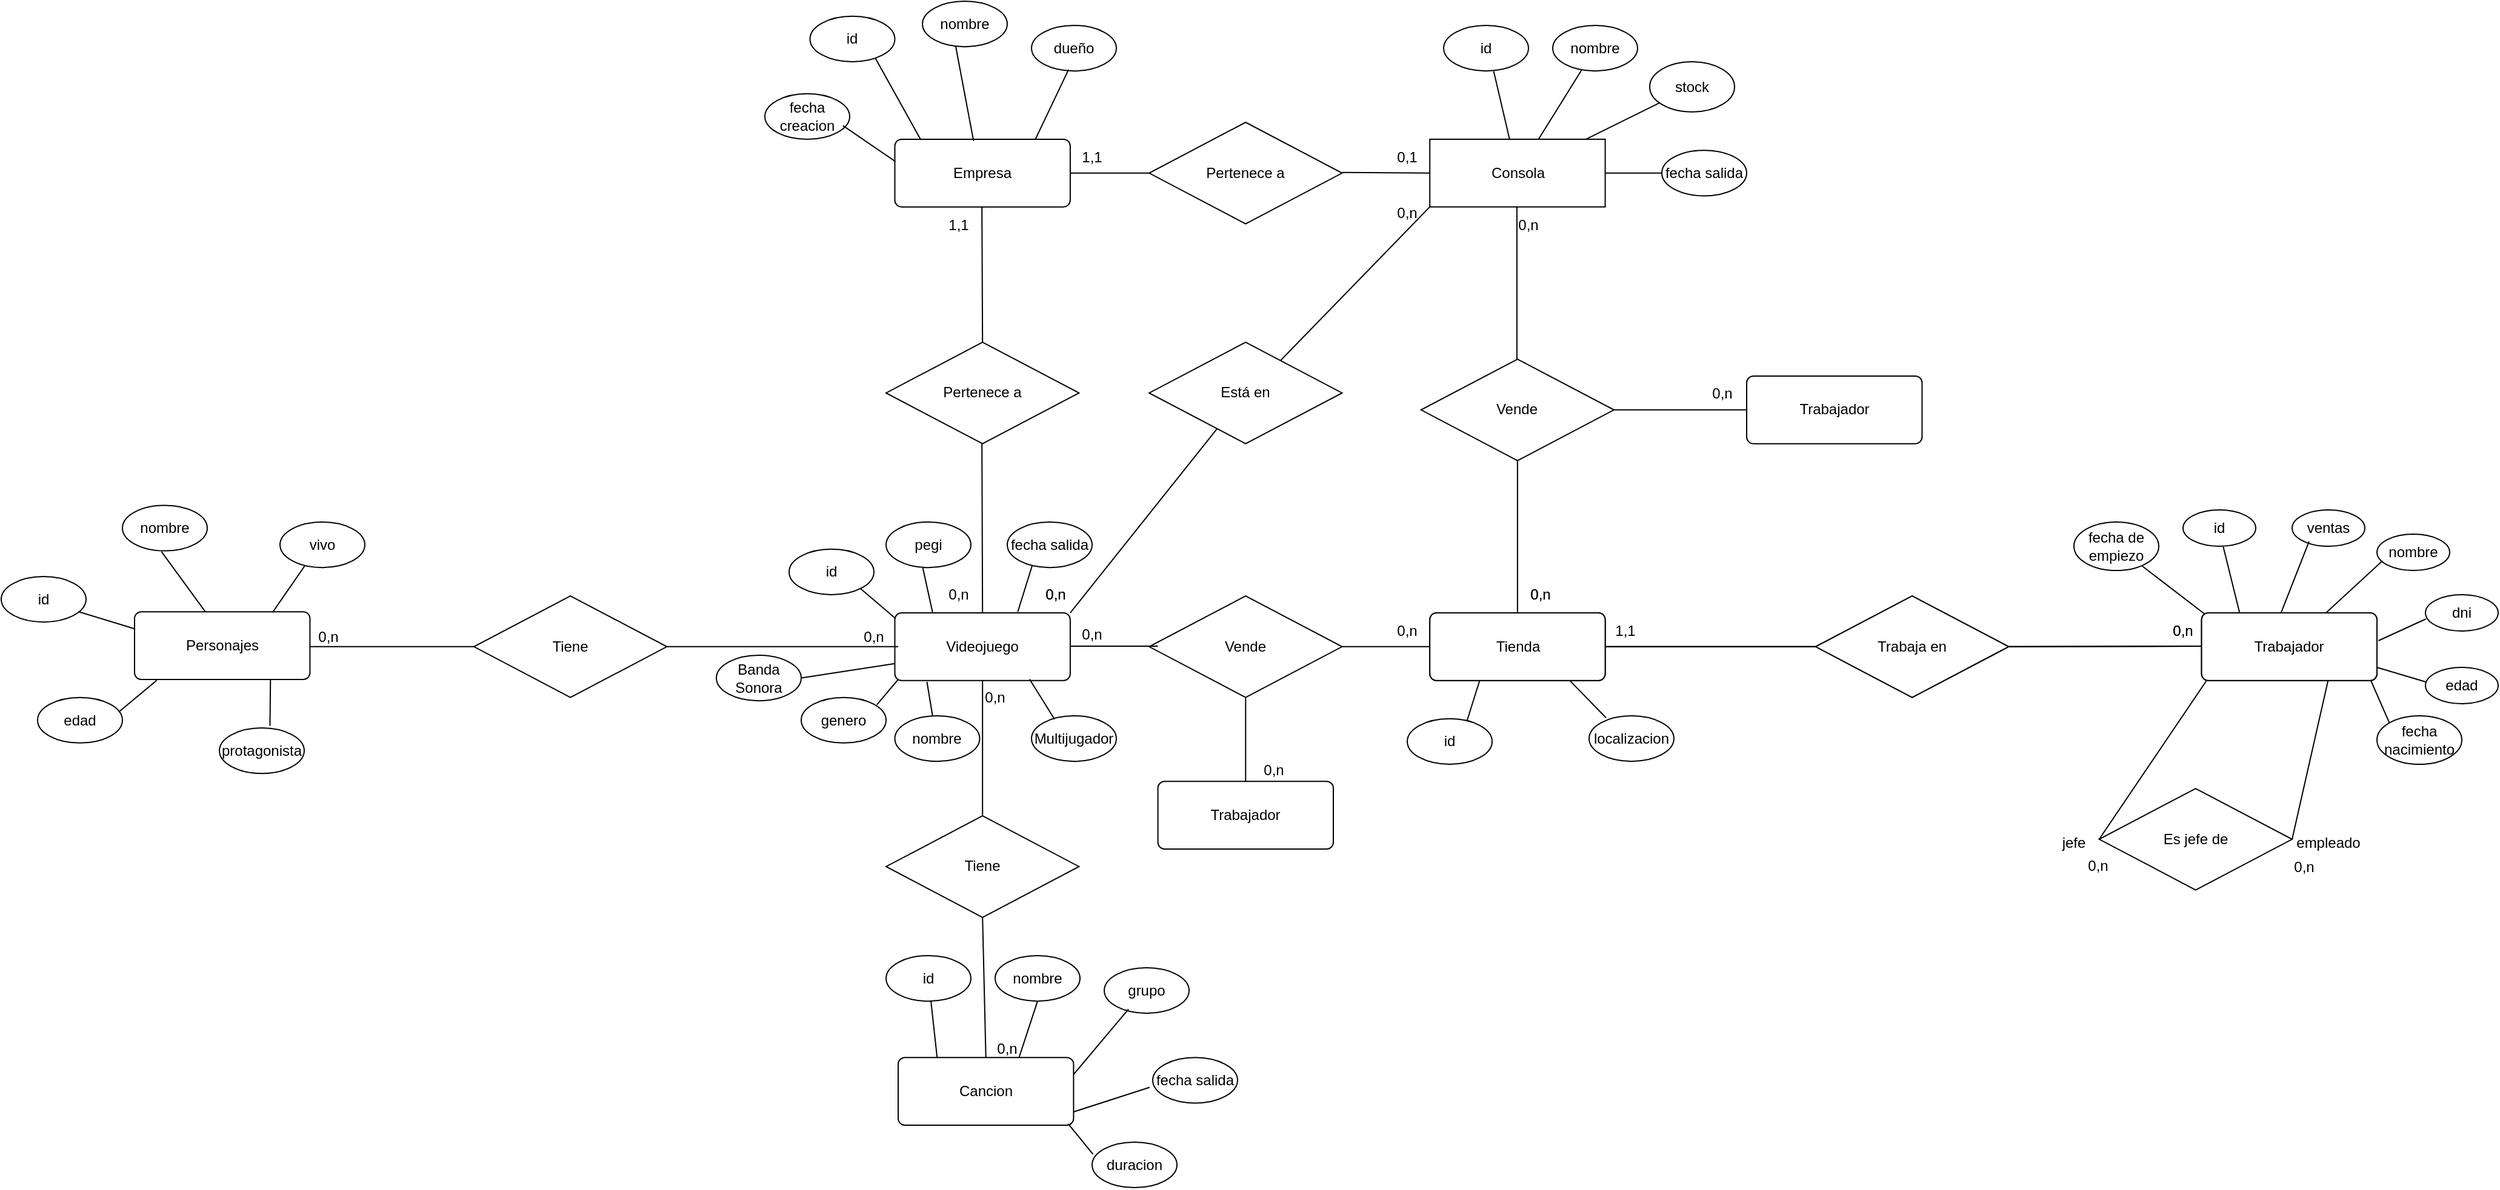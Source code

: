 <mxfile version="21.2.9" type="device">
  <diagram id="R2lEEEUBdFMjLlhIrx00" name="Page-1">
    <mxGraphModel dx="1314" dy="586" grid="1" gridSize="10" guides="1" tooltips="1" connect="1" arrows="1" fold="1" page="1" pageScale="1" pageWidth="850" pageHeight="1100" math="0" shadow="0" extFonts="Permanent Marker^https://fonts.googleapis.com/css?family=Permanent+Marker">
      <root>
        <mxCell id="0" />
        <mxCell id="1" parent="0" />
        <mxCell id="obafi1UPasWX9JM71mCs-112" value="id" style="ellipse;whiteSpace=wrap;html=1;align=center;" parent="1" vertex="1">
          <mxGeometry x="290" y="595" width="70" height="37.59" as="geometry" />
        </mxCell>
        <mxCell id="obafi1UPasWX9JM71mCs-51" value="nombre" style="ellipse;whiteSpace=wrap;html=1;align=center;" parent="1" vertex="1">
          <mxGeometry x="2250" y="560" width="60" height="30" as="geometry" />
        </mxCell>
        <mxCell id="obafi1UPasWX9JM71mCs-52" value="dni" style="ellipse;whiteSpace=wrap;html=1;align=center;" parent="1" vertex="1">
          <mxGeometry x="2290" y="610" width="60" height="30" as="geometry" />
        </mxCell>
        <mxCell id="obafi1UPasWX9JM71mCs-53" value="edad" style="ellipse;whiteSpace=wrap;html=1;align=center;" parent="1" vertex="1">
          <mxGeometry x="2290" y="670" width="60" height="30" as="geometry" />
        </mxCell>
        <mxCell id="obafi1UPasWX9JM71mCs-54" value="fecha nacimiento" style="ellipse;whiteSpace=wrap;html=1;align=center;" parent="1" vertex="1">
          <mxGeometry x="2250" y="710" width="70" height="40" as="geometry" />
        </mxCell>
        <mxCell id="obafi1UPasWX9JM71mCs-3" value="Videojuego" style="rounded=1;arcSize=10;whiteSpace=wrap;html=1;align=center;" parent="1" vertex="1">
          <mxGeometry x="1027.235" y="625.0" width="144.706" height="55.862" as="geometry" />
        </mxCell>
        <mxCell id="obafi1UPasWX9JM71mCs-264" style="edgeStyle=orthogonalEdgeStyle;rounded=0;orthogonalLoop=1;jettySize=auto;html=1;exitX=0;exitY=0.5;exitDx=0;exitDy=0;" parent="1" source="obafi1UPasWX9JM71mCs-4" edge="1">
          <mxGeometry relative="1" as="geometry">
            <mxPoint x="1027" y="262.143" as="targetPoint" />
          </mxGeometry>
        </mxCell>
        <mxCell id="obafi1UPasWX9JM71mCs-4" value="Empresa" style="rounded=1;arcSize=10;whiteSpace=wrap;html=1;align=center;" parent="1" vertex="1">
          <mxGeometry x="1027.235" y="233.966" width="144.706" height="55.862" as="geometry" />
        </mxCell>
        <mxCell id="obafi1UPasWX9JM71mCs-5" value="Consola" style="whiteSpace=wrap;html=1;align=center;" parent="1" vertex="1">
          <mxGeometry x="1468.588" y="233.966" width="144.706" height="55.862" as="geometry" />
        </mxCell>
        <mxCell id="obafi1UPasWX9JM71mCs-13" value="Vende" style="shape=rhombus;perimeter=rhombusPerimeter;whiteSpace=wrap;html=1;align=center;" parent="1" vertex="1">
          <mxGeometry x="1461.353" y="415.517" width="159.176" height="83.793" as="geometry" />
        </mxCell>
        <mxCell id="obafi1UPasWX9JM71mCs-14" value="" style="endArrow=none;html=1;rounded=0;exitX=0.5;exitY=1;exitDx=0;exitDy=0;entryX=0;entryY=0.5;entryDx=0;entryDy=0;" parent="1" source="obafi1UPasWX9JM71mCs-13" edge="1">
          <mxGeometry width="50" height="50" relative="1" as="geometry">
            <mxPoint x="1367.294" y="625.0" as="sourcePoint" />
            <mxPoint x="1540.941" y="625.0" as="targetPoint" />
            <Array as="points" />
          </mxGeometry>
        </mxCell>
        <mxCell id="obafi1UPasWX9JM71mCs-15" value="" style="endArrow=none;html=1;rounded=0;exitX=0.5;exitY=1;exitDx=0;exitDy=0;entryX=0;entryY=0.5;entryDx=0;entryDy=0;" parent="1" edge="1">
          <mxGeometry width="50" height="50" relative="1" as="geometry">
            <mxPoint x="1540.449" y="289.828" as="sourcePoint" />
            <mxPoint x="1540.449" y="415.517" as="targetPoint" />
            <Array as="points" />
          </mxGeometry>
        </mxCell>
        <mxCell id="obafi1UPasWX9JM71mCs-17" value="Pertenece a" style="shape=rhombus;perimeter=rhombusPerimeter;whiteSpace=wrap;html=1;align=center;" parent="1" vertex="1">
          <mxGeometry x="1020" y="401.552" width="159.176" height="83.793" as="geometry" />
        </mxCell>
        <mxCell id="obafi1UPasWX9JM71mCs-18" value="" style="endArrow=none;html=1;rounded=0;exitX=0.5;exitY=1;exitDx=0;exitDy=0;entryX=0.5;entryY=0;entryDx=0;entryDy=0;" parent="1" target="obafi1UPasWX9JM71mCs-3" edge="1">
          <mxGeometry width="50" height="50" relative="1" as="geometry">
            <mxPoint x="1099.096" y="485.345" as="sourcePoint" />
            <mxPoint x="1099.096" y="611.034" as="targetPoint" />
            <Array as="points" />
          </mxGeometry>
        </mxCell>
        <mxCell id="obafi1UPasWX9JM71mCs-19" value="" style="endArrow=none;html=1;rounded=0;exitX=0.5;exitY=1;exitDx=0;exitDy=0;" parent="1" edge="1">
          <mxGeometry width="50" height="50" relative="1" as="geometry">
            <mxPoint x="1099.096" y="289.828" as="sourcePoint" />
            <mxPoint x="1099.588" y="401.552" as="targetPoint" />
            <Array as="points" />
          </mxGeometry>
        </mxCell>
        <mxCell id="obafi1UPasWX9JM71mCs-20" value="Pertenece a" style="shape=rhombus;perimeter=rhombusPerimeter;whiteSpace=wrap;html=1;align=center;" parent="1" vertex="1">
          <mxGeometry x="1237.059" y="220" width="159.176" height="83.793" as="geometry" />
        </mxCell>
        <mxCell id="obafi1UPasWX9JM71mCs-21" value="" style="endArrow=none;html=1;rounded=0;exitX=0.5;exitY=1;exitDx=0;exitDy=0;entryX=0;entryY=0.5;entryDx=0;entryDy=0;" parent="1" target="obafi1UPasWX9JM71mCs-20" edge="1">
          <mxGeometry width="50" height="50" relative="1" as="geometry">
            <mxPoint x="1171.941" y="261.897" as="sourcePoint" />
            <mxPoint x="1172.433" y="373.621" as="targetPoint" />
            <Array as="points" />
          </mxGeometry>
        </mxCell>
        <mxCell id="obafi1UPasWX9JM71mCs-22" value="" style="endArrow=none;html=1;rounded=0;exitX=0.5;exitY=1;exitDx=0;exitDy=0;entryX=0;entryY=0.5;entryDx=0;entryDy=0;" parent="1" target="obafi1UPasWX9JM71mCs-5" edge="1">
          <mxGeometry width="50" height="50" relative="1" as="geometry">
            <mxPoint x="1396.235" y="261.422" as="sourcePoint" />
            <mxPoint x="1461.353" y="261.422" as="targetPoint" />
            <Array as="points" />
          </mxGeometry>
        </mxCell>
        <mxCell id="obafi1UPasWX9JM71mCs-23" value="" style="endArrow=none;html=1;rounded=0;" parent="1" target="obafi1UPasWX9JM71mCs-24" edge="1">
          <mxGeometry width="50" height="50" relative="1" as="geometry">
            <mxPoint x="1171.941" y="625.0" as="sourcePoint" />
            <mxPoint x="1309.412" y="471.379" as="targetPoint" />
          </mxGeometry>
        </mxCell>
        <mxCell id="obafi1UPasWX9JM71mCs-24" value="Está en" style="shape=rhombus;perimeter=rhombusPerimeter;whiteSpace=wrap;html=1;align=center;" parent="1" vertex="1">
          <mxGeometry x="1237.059" y="401.552" width="159.176" height="83.793" as="geometry" />
        </mxCell>
        <mxCell id="obafi1UPasWX9JM71mCs-25" value="" style="endArrow=none;html=1;rounded=0;exitX=0.681;exitY=0.18;exitDx=0;exitDy=0;exitPerimeter=0;" parent="1" source="obafi1UPasWX9JM71mCs-24" edge="1">
          <mxGeometry width="50" height="50" relative="1" as="geometry">
            <mxPoint x="1331.118" y="443.448" as="sourcePoint" />
            <mxPoint x="1468.588" y="289.828" as="targetPoint" />
          </mxGeometry>
        </mxCell>
        <mxCell id="obafi1UPasWX9JM71mCs-26" value="Vende" style="shape=rhombus;perimeter=rhombusPerimeter;whiteSpace=wrap;html=1;align=center;" parent="1" vertex="1">
          <mxGeometry x="1237.059" y="611.034" width="159.176" height="83.793" as="geometry" />
        </mxCell>
        <mxCell id="obafi1UPasWX9JM71mCs-27" value="" style="endArrow=none;html=1;rounded=0;exitX=1;exitY=0.5;exitDx=0;exitDy=0;entryX=0;entryY=0.5;entryDx=0;entryDy=0;" parent="1" source="obafi1UPasWX9JM71mCs-26" target="obafi1UPasWX9JM71mCs-1" edge="1">
          <mxGeometry width="50" height="50" relative="1" as="geometry">
            <mxPoint x="1454.118" y="555.172" as="sourcePoint" />
            <mxPoint x="1454.118" y="680.862" as="targetPoint" />
            <Array as="points" />
          </mxGeometry>
        </mxCell>
        <mxCell id="obafi1UPasWX9JM71mCs-28" value="" style="endArrow=none;html=1;rounded=0;exitX=1;exitY=0.5;exitDx=0;exitDy=0;entryX=0;entryY=0.5;entryDx=0;entryDy=0;" parent="1" edge="1">
          <mxGeometry width="50" height="50" relative="1" as="geometry">
            <mxPoint x="1171.941" y="652.456" as="sourcePoint" />
            <mxPoint x="1244.294" y="652.456" as="targetPoint" />
            <Array as="points" />
          </mxGeometry>
        </mxCell>
        <mxCell id="obafi1UPasWX9JM71mCs-29" value="Tiene" style="shape=rhombus;perimeter=rhombusPerimeter;whiteSpace=wrap;html=1;align=center;" parent="1" vertex="1">
          <mxGeometry x="1020" y="792.586" width="159.176" height="83.793" as="geometry" />
        </mxCell>
        <mxCell id="obafi1UPasWX9JM71mCs-31" value="" style="endArrow=none;html=1;rounded=0;exitX=0.5;exitY=1;exitDx=0;exitDy=0;entryX=0.5;entryY=0;entryDx=0;entryDy=0;" parent="1" source="obafi1UPasWX9JM71mCs-29" edge="1" target="obafi1UPasWX9JM71mCs-119">
          <mxGeometry width="50" height="50" relative="1" as="geometry">
            <mxPoint x="1099.096" y="834.483" as="sourcePoint" />
            <mxPoint x="1099.588" y="974.138" as="targetPoint" />
            <Array as="points" />
          </mxGeometry>
        </mxCell>
        <mxCell id="obafi1UPasWX9JM71mCs-32" value="" style="endArrow=none;html=1;rounded=0;entryX=0.5;entryY=0;entryDx=0;entryDy=0;" parent="1" target="obafi1UPasWX9JM71mCs-29" edge="1">
          <mxGeometry width="50" height="50" relative="1" as="geometry">
            <mxPoint x="1099.588" y="680.862" as="sourcePoint" />
            <mxPoint x="1099.588" y="764.655" as="targetPoint" />
            <Array as="points" />
          </mxGeometry>
        </mxCell>
        <mxCell id="obafi1UPasWX9JM71mCs-34" value="0,n" style="text;html=1;strokeColor=none;fillColor=none;align=center;verticalAlign=middle;whiteSpace=wrap;rounded=0;" parent="1" vertex="1">
          <mxGeometry x="1420" y="625" width="60" height="30" as="geometry" />
        </mxCell>
        <mxCell id="obafi1UPasWX9JM71mCs-35" value="0,n" style="text;html=1;strokeColor=none;fillColor=none;align=center;verticalAlign=middle;whiteSpace=wrap;rounded=0;" parent="1" vertex="1">
          <mxGeometry x="1160" y="630" width="60" height="25" as="geometry" />
        </mxCell>
        <mxCell id="obafi1UPasWX9JM71mCs-36" value="0,n" style="text;html=1;strokeColor=none;fillColor=none;align=center;verticalAlign=middle;whiteSpace=wrap;rounded=0;" parent="1" vertex="1">
          <mxGeometry x="1420" y="280" width="60" height="30" as="geometry" />
        </mxCell>
        <mxCell id="obafi1UPasWX9JM71mCs-37" value="0,n" style="text;html=1;strokeColor=none;fillColor=none;align=center;verticalAlign=middle;whiteSpace=wrap;rounded=0;" parent="1" vertex="1">
          <mxGeometry x="1130" y="595" width="60" height="30" as="geometry" />
        </mxCell>
        <mxCell id="obafi1UPasWX9JM71mCs-38" value="0,1" style="text;html=1;strokeColor=none;fillColor=none;align=center;verticalAlign=middle;whiteSpace=wrap;rounded=0;" parent="1" vertex="1">
          <mxGeometry x="1420" y="233.97" width="60" height="30" as="geometry" />
        </mxCell>
        <mxCell id="obafi1UPasWX9JM71mCs-39" value="1,1" style="text;html=1;strokeColor=none;fillColor=none;align=center;verticalAlign=middle;whiteSpace=wrap;rounded=0;" parent="1" vertex="1">
          <mxGeometry x="1160" y="233.97" width="60" height="30" as="geometry" />
        </mxCell>
        <mxCell id="obafi1UPasWX9JM71mCs-41" value="0,n" style="text;html=1;strokeColor=none;fillColor=none;align=center;verticalAlign=middle;whiteSpace=wrap;rounded=0;" parent="1" vertex="1">
          <mxGeometry x="1520" y="289.83" width="60" height="30" as="geometry" />
        </mxCell>
        <mxCell id="obafi1UPasWX9JM71mCs-42" value="0,n" style="text;html=1;strokeColor=none;fillColor=none;align=center;verticalAlign=middle;whiteSpace=wrap;rounded=0;" parent="1" vertex="1">
          <mxGeometry x="1080" y="680" width="60" height="30" as="geometry" />
        </mxCell>
        <mxCell id="obafi1UPasWX9JM71mCs-43" value="0,n" style="text;html=1;strokeColor=none;fillColor=none;align=center;verticalAlign=middle;whiteSpace=wrap;rounded=0;" parent="1" vertex="1">
          <mxGeometry x="1090" y="970" width="60" height="30" as="geometry" />
        </mxCell>
        <mxCell id="obafi1UPasWX9JM71mCs-48" value="id" style="ellipse;whiteSpace=wrap;html=1;align=center;" parent="1" vertex="1">
          <mxGeometry x="2090" y="540" width="60" height="30" as="geometry" />
        </mxCell>
        <mxCell id="obafi1UPasWX9JM71mCs-49" value="ventas" style="ellipse;whiteSpace=wrap;html=1;align=center;" parent="1" vertex="1">
          <mxGeometry x="2180" y="540" width="60" height="30" as="geometry" />
        </mxCell>
        <mxCell id="obafi1UPasWX9JM71mCs-55" value="fecha de empiezo" style="ellipse;whiteSpace=wrap;html=1;align=center;" parent="1" vertex="1">
          <mxGeometry x="2000" y="550" width="70" height="40" as="geometry" />
        </mxCell>
        <mxCell id="obafi1UPasWX9JM71mCs-58" value="id" style="ellipse;whiteSpace=wrap;html=1;align=center;" parent="1" vertex="1">
          <mxGeometry x="1480" y="140" width="70" height="37.59" as="geometry" />
        </mxCell>
        <mxCell id="obafi1UPasWX9JM71mCs-59" value="nombre" style="ellipse;whiteSpace=wrap;html=1;align=center;" parent="1" vertex="1">
          <mxGeometry x="1570" y="140" width="70" height="37.59" as="geometry" />
        </mxCell>
        <mxCell id="obafi1UPasWX9JM71mCs-60" value="stock" style="ellipse;whiteSpace=wrap;html=1;align=center;" parent="1" vertex="1">
          <mxGeometry x="1650" y="170" width="70" height="41.38" as="geometry" />
        </mxCell>
        <mxCell id="obafi1UPasWX9JM71mCs-61" value="fecha salida" style="ellipse;whiteSpace=wrap;html=1;align=center;" parent="1" vertex="1">
          <mxGeometry x="1660" y="243.1" width="70" height="37.59" as="geometry" />
        </mxCell>
        <mxCell id="obafi1UPasWX9JM71mCs-62" value="id" style="ellipse;whiteSpace=wrap;html=1;align=center;" parent="1" vertex="1">
          <mxGeometry x="957.24" y="132.41" width="70" height="37.59" as="geometry" />
        </mxCell>
        <mxCell id="obafi1UPasWX9JM71mCs-63" value="nombre" style="ellipse;whiteSpace=wrap;html=1;align=center;" parent="1" vertex="1">
          <mxGeometry x="1050" y="120" width="70" height="37.59" as="geometry" />
        </mxCell>
        <mxCell id="obafi1UPasWX9JM71mCs-64" value="dueño" style="ellipse;whiteSpace=wrap;html=1;align=center;" parent="1" vertex="1">
          <mxGeometry x="1140" y="140" width="70" height="37.59" as="geometry" />
        </mxCell>
        <mxCell id="obafi1UPasWX9JM71mCs-66" value="fecha creacion" style="ellipse;whiteSpace=wrap;html=1;align=center;" parent="1" vertex="1">
          <mxGeometry x="920" y="196.38" width="70" height="37.59" as="geometry" />
        </mxCell>
        <mxCell id="obafi1UPasWX9JM71mCs-67" value="localizacion" style="ellipse;whiteSpace=wrap;html=1;align=center;" parent="1" vertex="1">
          <mxGeometry x="1600" y="710.0" width="70" height="37.59" as="geometry" />
        </mxCell>
        <mxCell id="obafi1UPasWX9JM71mCs-68" value="id" style="ellipse;whiteSpace=wrap;html=1;align=center;" parent="1" vertex="1">
          <mxGeometry x="1450" y="712.41" width="70" height="37.59" as="geometry" />
        </mxCell>
        <mxCell id="obafi1UPasWX9JM71mCs-80" value="Es jefe de" style="shape=rhombus;perimeter=rhombusPerimeter;whiteSpace=wrap;html=1;align=center;" parent="1" vertex="1">
          <mxGeometry x="2020.819" y="770.004" width="159.176" height="83.793" as="geometry" />
        </mxCell>
        <mxCell id="obafi1UPasWX9JM71mCs-81" value="" style="endArrow=none;html=1;rounded=0;exitX=0.5;exitY=1;exitDx=0;exitDy=0;entryX=1;entryY=0.5;entryDx=0;entryDy=0;" parent="1" target="obafi1UPasWX9JM71mCs-80" edge="1">
          <mxGeometry width="50" height="50" relative="1" as="geometry">
            <mxPoint x="2209.64" y="680.86" as="sourcePoint" />
            <mxPoint x="2210" y="820" as="targetPoint" />
            <Array as="points" />
          </mxGeometry>
        </mxCell>
        <mxCell id="obafi1UPasWX9JM71mCs-82" value="" style="endArrow=none;html=1;rounded=0;entryX=0;entryY=0.5;entryDx=0;entryDy=0;" parent="1" target="obafi1UPasWX9JM71mCs-80" edge="1">
          <mxGeometry width="50" height="50" relative="1" as="geometry">
            <mxPoint x="2110" y="680" as="sourcePoint" />
            <mxPoint x="2070" y="792.59" as="targetPoint" />
            <Array as="points" />
          </mxGeometry>
        </mxCell>
        <mxCell id="obafi1UPasWX9JM71mCs-92" value="0,n" style="text;html=1;strokeColor=none;fillColor=none;align=center;verticalAlign=middle;whiteSpace=wrap;rounded=0;" parent="1" vertex="1">
          <mxGeometry x="2160" y="820" width="60" height="30" as="geometry" />
        </mxCell>
        <mxCell id="obafi1UPasWX9JM71mCs-93" value="0,n" style="text;html=1;strokeColor=none;fillColor=none;align=center;verticalAlign=middle;whiteSpace=wrap;rounded=0;" parent="1" vertex="1">
          <mxGeometry x="1990" y="819.48" width="60" height="30" as="geometry" />
        </mxCell>
        <mxCell id="obafi1UPasWX9JM71mCs-94" value="jefe" style="text;html=1;strokeColor=none;fillColor=none;align=center;verticalAlign=middle;whiteSpace=wrap;rounded=0;" parent="1" vertex="1">
          <mxGeometry x="1970" y="800" width="60" height="30" as="geometry" />
        </mxCell>
        <mxCell id="obafi1UPasWX9JM71mCs-95" value="empleado" style="text;html=1;strokeColor=none;fillColor=none;align=center;verticalAlign=middle;whiteSpace=wrap;rounded=0;" parent="1" vertex="1">
          <mxGeometry x="2180" y="800" width="60" height="30" as="geometry" />
        </mxCell>
        <mxCell id="obafi1UPasWX9JM71mCs-96" value="id" style="ellipse;whiteSpace=wrap;html=1;align=center;" parent="1" vertex="1">
          <mxGeometry x="940" y="572.41" width="70" height="37.59" as="geometry" />
        </mxCell>
        <mxCell id="obafi1UPasWX9JM71mCs-97" value="0,n" style="text;html=1;strokeColor=none;fillColor=none;align=center;verticalAlign=middle;whiteSpace=wrap;rounded=0;" parent="1" vertex="1">
          <mxGeometry x="1130" y="595" width="60" height="30" as="geometry" />
        </mxCell>
        <mxCell id="obafi1UPasWX9JM71mCs-98" value="0,n" style="text;html=1;strokeColor=none;fillColor=none;align=center;verticalAlign=middle;whiteSpace=wrap;rounded=0;" parent="1" vertex="1">
          <mxGeometry x="1050" y="595" width="60" height="30" as="geometry" />
        </mxCell>
        <mxCell id="obafi1UPasWX9JM71mCs-99" value="1,1" style="text;html=1;strokeColor=none;fillColor=none;align=center;verticalAlign=middle;whiteSpace=wrap;rounded=0;" parent="1" vertex="1">
          <mxGeometry x="1050" y="289.83" width="60" height="30" as="geometry" />
        </mxCell>
        <mxCell id="obafi1UPasWX9JM71mCs-100" value="nombre" style="ellipse;whiteSpace=wrap;html=1;align=center;" parent="1" vertex="1">
          <mxGeometry x="1027.24" y="710" width="70" height="37.59" as="geometry" />
        </mxCell>
        <mxCell id="obafi1UPasWX9JM71mCs-101" value="genero" style="ellipse;whiteSpace=wrap;html=1;align=center;" parent="1" vertex="1">
          <mxGeometry x="950" y="694.82" width="70" height="37.59" as="geometry" />
        </mxCell>
        <mxCell id="obafi1UPasWX9JM71mCs-102" value="pegi" style="ellipse;whiteSpace=wrap;html=1;align=center;" parent="1" vertex="1">
          <mxGeometry x="1020" y="550" width="70" height="37.59" as="geometry" />
        </mxCell>
        <mxCell id="obafi1UPasWX9JM71mCs-103" value="Tiene" style="shape=rhombus;perimeter=rhombusPerimeter;whiteSpace=wrap;html=1;align=center;" parent="1" vertex="1">
          <mxGeometry x="680" y="611.032" width="159.176" height="83.793" as="geometry" />
        </mxCell>
        <mxCell id="obafi1UPasWX9JM71mCs-104" value="Personajes" style="rounded=1;arcSize=10;whiteSpace=wrap;html=1;align=center;" parent="1" vertex="1">
          <mxGeometry x="399.995" y="624.14" width="144.706" height="55.862" as="geometry" />
        </mxCell>
        <mxCell id="obafi1UPasWX9JM71mCs-105" value="" style="line;strokeWidth=1;rotatable=0;dashed=0;labelPosition=right;align=left;verticalAlign=middle;spacingTop=0;spacingLeft=6;points=[];portConstraint=eastwest;" parent="1" vertex="1">
          <mxGeometry x="544.7" y="647.93" width="135.3" height="10" as="geometry" />
        </mxCell>
        <mxCell id="obafi1UPasWX9JM71mCs-106" value="" style="line;strokeWidth=1;rotatable=0;dashed=0;labelPosition=right;align=left;verticalAlign=middle;spacingTop=0;spacingLeft=6;points=[];portConstraint=eastwest;" parent="1" vertex="1">
          <mxGeometry x="839.18" y="647.93" width="190.82" height="10" as="geometry" />
        </mxCell>
        <mxCell id="obafi1UPasWX9JM71mCs-107" value="0,n" style="text;html=1;strokeColor=none;fillColor=none;align=center;verticalAlign=middle;whiteSpace=wrap;rounded=0;" parent="1" vertex="1">
          <mxGeometry x="980" y="630" width="60" height="30" as="geometry" />
        </mxCell>
        <mxCell id="obafi1UPasWX9JM71mCs-108" value="0,n" style="text;html=1;strokeColor=none;fillColor=none;align=center;verticalAlign=middle;whiteSpace=wrap;rounded=0;" parent="1" vertex="1">
          <mxGeometry x="530" y="630" width="60" height="30" as="geometry" />
        </mxCell>
        <mxCell id="obafi1UPasWX9JM71mCs-109" value="fecha salida" style="ellipse;whiteSpace=wrap;html=1;align=center;" parent="1" vertex="1">
          <mxGeometry x="1120" y="550" width="70" height="37.59" as="geometry" />
        </mxCell>
        <mxCell id="obafi1UPasWX9JM71mCs-110" value="Multijugador" style="ellipse;whiteSpace=wrap;html=1;align=center;" parent="1" vertex="1">
          <mxGeometry x="1140" y="710" width="70" height="37.59" as="geometry" />
        </mxCell>
        <mxCell id="obafi1UPasWX9JM71mCs-111" value="nombre" style="ellipse;whiteSpace=wrap;html=1;align=center;" parent="1" vertex="1">
          <mxGeometry x="390" y="536.2" width="70" height="37.59" as="geometry" />
        </mxCell>
        <mxCell id="obafi1UPasWX9JM71mCs-113" value="protagonista" style="ellipse;whiteSpace=wrap;html=1;align=center;" parent="1" vertex="1">
          <mxGeometry x="470" y="720" width="70" height="37.59" as="geometry" />
        </mxCell>
        <mxCell id="obafi1UPasWX9JM71mCs-114" value="edad" style="ellipse;whiteSpace=wrap;html=1;align=center;" parent="1" vertex="1">
          <mxGeometry x="320" y="694.82" width="70" height="37.59" as="geometry" />
        </mxCell>
        <mxCell id="obafi1UPasWX9JM71mCs-115" value="vivo" style="ellipse;whiteSpace=wrap;html=1;align=center;" parent="1" vertex="1">
          <mxGeometry x="520" y="550" width="70" height="37.59" as="geometry" />
        </mxCell>
        <mxCell id="obafi1UPasWX9JM71mCs-116" value="Banda Sonora" style="ellipse;whiteSpace=wrap;html=1;align=center;" parent="1" vertex="1">
          <mxGeometry x="880" y="660" width="70" height="37.59" as="geometry" />
        </mxCell>
        <mxCell id="obafi1UPasWX9JM71mCs-119" value="Cancion" style="rounded=1;arcSize=10;whiteSpace=wrap;html=1;align=center;" parent="1" vertex="1">
          <mxGeometry x="1029.995" y="992.138" width="144.706" height="55.862" as="geometry" />
        </mxCell>
        <mxCell id="obafi1UPasWX9JM71mCs-125" value="id" style="ellipse;whiteSpace=wrap;html=1;align=center;" parent="1" vertex="1">
          <mxGeometry x="1020" y="908" width="70" height="37.59" as="geometry" />
        </mxCell>
        <mxCell id="obafi1UPasWX9JM71mCs-126" value="nombre" style="ellipse;whiteSpace=wrap;html=1;align=center;" parent="1" vertex="1">
          <mxGeometry x="1110" y="908" width="70" height="37.59" as="geometry" />
        </mxCell>
        <mxCell id="obafi1UPasWX9JM71mCs-127" value="grupo" style="ellipse;whiteSpace=wrap;html=1;align=center;" parent="1" vertex="1">
          <mxGeometry x="1200" y="918" width="70" height="37.59" as="geometry" />
        </mxCell>
        <mxCell id="obafi1UPasWX9JM71mCs-128" value="fecha salida" style="ellipse;whiteSpace=wrap;html=1;align=center;" parent="1" vertex="1">
          <mxGeometry x="1240" y="992.14" width="70" height="37.59" as="geometry" />
        </mxCell>
        <mxCell id="obafi1UPasWX9JM71mCs-129" value="duracion" style="ellipse;whiteSpace=wrap;html=1;align=center;" parent="1" vertex="1">
          <mxGeometry x="1190" y="1061.97" width="70" height="37.59" as="geometry" />
        </mxCell>
        <mxCell id="obafi1UPasWX9JM71mCs-133" value="" style="endArrow=none;html=1;rounded=0;exitX=1;exitY=0.25;exitDx=0;exitDy=0;" parent="1" source="obafi1UPasWX9JM71mCs-119" edge="1">
          <mxGeometry width="50" height="50" relative="1" as="geometry">
            <mxPoint x="1170" y="1002.14" as="sourcePoint" />
            <mxPoint x="1220" y="952.14" as="targetPoint" />
          </mxGeometry>
        </mxCell>
        <mxCell id="obafi1UPasWX9JM71mCs-241" value="" style="endArrow=none;html=1;rounded=0;exitX=1;exitY=0.25;exitDx=0;exitDy=0;entryX=-0.037;entryY=0.655;entryDx=0;entryDy=0;entryPerimeter=0;" parent="1" target="obafi1UPasWX9JM71mCs-128" edge="1">
          <mxGeometry width="50" height="50" relative="1" as="geometry">
            <mxPoint x="1174.7" y="1037" as="sourcePoint" />
            <mxPoint x="1219.7" y="983.14" as="targetPoint" />
          </mxGeometry>
        </mxCell>
        <mxCell id="obafi1UPasWX9JM71mCs-242" value="" style="endArrow=none;html=1;rounded=0;exitX=1;exitY=0.25;exitDx=0;exitDy=0;entryX=0.5;entryY=1;entryDx=0;entryDy=0;" parent="1" target="obafi1UPasWX9JM71mCs-126" edge="1">
          <mxGeometry width="50" height="50" relative="1" as="geometry">
            <mxPoint x="1129.7" y="992.14" as="sourcePoint" />
            <mxPoint x="1174.7" y="938.28" as="targetPoint" />
          </mxGeometry>
        </mxCell>
        <mxCell id="obafi1UPasWX9JM71mCs-243" value="" style="endArrow=none;html=1;rounded=0;exitX=0.222;exitY=-0.002;exitDx=0;exitDy=0;exitPerimeter=0;" parent="1" source="obafi1UPasWX9JM71mCs-119" target="obafi1UPasWX9JM71mCs-125" edge="1">
          <mxGeometry width="50" height="50" relative="1" as="geometry">
            <mxPoint x="1020" y="992.14" as="sourcePoint" />
            <mxPoint x="1065" y="938.28" as="targetPoint" />
          </mxGeometry>
        </mxCell>
        <mxCell id="obafi1UPasWX9JM71mCs-244" value="" style="endArrow=none;html=1;rounded=0;exitX=0.969;exitY=0.978;exitDx=0;exitDy=0;exitPerimeter=0;entryX=0.011;entryY=0.267;entryDx=0;entryDy=0;entryPerimeter=0;" parent="1" source="obafi1UPasWX9JM71mCs-119" target="obafi1UPasWX9JM71mCs-129" edge="1">
          <mxGeometry width="50" height="50" relative="1" as="geometry">
            <mxPoint x="1205" y="1036" as="sourcePoint" />
            <mxPoint x="1250" y="982.14" as="targetPoint" />
          </mxGeometry>
        </mxCell>
        <mxCell id="obafi1UPasWX9JM71mCs-245" value="" style="endArrow=none;html=1;rounded=0;exitX=0.787;exitY=0.007;exitDx=0;exitDy=0;entryX=0.29;entryY=0.968;entryDx=0;entryDy=0;entryPerimeter=0;exitPerimeter=0;" parent="1" source="obafi1UPasWX9JM71mCs-104" target="obafi1UPasWX9JM71mCs-115" edge="1">
          <mxGeometry width="50" height="50" relative="1" as="geometry">
            <mxPoint x="495" y="640" as="sourcePoint" />
            <mxPoint x="540" y="580" as="targetPoint" />
          </mxGeometry>
        </mxCell>
        <mxCell id="obafi1UPasWX9JM71mCs-246" value="" style="endArrow=none;html=1;rounded=0;exitX=0.956;exitY=0.32;exitDx=0;exitDy=0;entryX=0.127;entryY=1.012;entryDx=0;entryDy=0;entryPerimeter=0;exitPerimeter=0;" parent="1" source="obafi1UPasWX9JM71mCs-114" target="obafi1UPasWX9JM71mCs-104" edge="1">
          <mxGeometry width="50" height="50" relative="1" as="geometry">
            <mxPoint x="390" y="710" as="sourcePoint" />
            <mxPoint x="418" y="674" as="targetPoint" />
          </mxGeometry>
        </mxCell>
        <mxCell id="obafi1UPasWX9JM71mCs-247" value="" style="endArrow=none;html=1;rounded=0;exitX=0.403;exitY=-0.003;exitDx=0;exitDy=0;entryX=0.46;entryY=1.018;entryDx=0;entryDy=0;entryPerimeter=0;exitPerimeter=0;" parent="1" source="obafi1UPasWX9JM71mCs-104" target="obafi1UPasWX9JM71mCs-111" edge="1">
          <mxGeometry width="50" height="50" relative="1" as="geometry">
            <mxPoint x="522" y="632" as="sourcePoint" />
            <mxPoint x="550" y="596" as="targetPoint" />
          </mxGeometry>
        </mxCell>
        <mxCell id="obafi1UPasWX9JM71mCs-248" value="" style="endArrow=none;html=1;rounded=0;exitX=0;exitY=0.25;exitDx=0;exitDy=0;entryX=0.909;entryY=0.771;entryDx=0;entryDy=0;entryPerimeter=0;" parent="1" source="obafi1UPasWX9JM71mCs-104" target="obafi1UPasWX9JM71mCs-112" edge="1">
          <mxGeometry width="50" height="50" relative="1" as="geometry">
            <mxPoint x="532" y="642" as="sourcePoint" />
            <mxPoint x="560" y="606" as="targetPoint" />
          </mxGeometry>
        </mxCell>
        <mxCell id="obafi1UPasWX9JM71mCs-249" value="" style="endArrow=none;html=1;rounded=0;exitX=0.775;exitY=0.995;exitDx=0;exitDy=0;entryX=0.596;entryY=-0.046;entryDx=0;entryDy=0;entryPerimeter=0;exitPerimeter=0;" parent="1" source="obafi1UPasWX9JM71mCs-104" target="obafi1UPasWX9JM71mCs-113" edge="1">
          <mxGeometry width="50" height="50" relative="1" as="geometry">
            <mxPoint x="542" y="652" as="sourcePoint" />
            <mxPoint x="570" y="616" as="targetPoint" />
          </mxGeometry>
        </mxCell>
        <mxCell id="obafi1UPasWX9JM71mCs-250" value="" style="endArrow=none;html=1;rounded=0;exitX=0.793;exitY=-0.018;exitDx=0;exitDy=0;entryX=0.836;entryY=0.857;entryDx=0;entryDy=0;entryPerimeter=0;exitPerimeter=0;" parent="1" source="obafi1UPasWX9JM71mCs-107" target="obafi1UPasWX9JM71mCs-96" edge="1">
          <mxGeometry width="50" height="50" relative="1" as="geometry">
            <mxPoint x="971" y="646" as="sourcePoint" />
            <mxPoint x="999" y="610" as="targetPoint" />
          </mxGeometry>
        </mxCell>
        <mxCell id="obafi1UPasWX9JM71mCs-251" value="" style="endArrow=none;html=1;rounded=0;exitX=0.142;exitY=1.009;exitDx=0;exitDy=0;entryX=0.433;entryY=1.007;entryDx=0;entryDy=0;entryPerimeter=0;exitPerimeter=0;" parent="1" source="obafi1UPasWX9JM71mCs-98" target="obafi1UPasWX9JM71mCs-102" edge="1">
          <mxGeometry width="50" height="50" relative="1" as="geometry">
            <mxPoint x="1076.74" y="614" as="sourcePoint" />
            <mxPoint x="1047.74" y="590" as="targetPoint" />
          </mxGeometry>
        </mxCell>
        <mxCell id="obafi1UPasWX9JM71mCs-253" value="" style="endArrow=none;html=1;rounded=0;exitX=-0.022;exitY=0.971;exitDx=0;exitDy=0;entryX=0.295;entryY=0.947;entryDx=0;entryDy=0;entryPerimeter=0;exitPerimeter=0;" parent="1" source="obafi1UPasWX9JM71mCs-97" target="obafi1UPasWX9JM71mCs-109" edge="1">
          <mxGeometry width="50" height="50" relative="1" as="geometry">
            <mxPoint x="1140" y="619" as="sourcePoint" />
            <mxPoint x="1111" y="595" as="targetPoint" />
          </mxGeometry>
        </mxCell>
        <mxCell id="obafi1UPasWX9JM71mCs-254" value="" style="endArrow=none;html=1;rounded=0;exitX=0.272;exitY=0.076;exitDx=0;exitDy=0;entryX=0.973;entryY=-0.008;entryDx=0;entryDy=0;entryPerimeter=0;exitPerimeter=0;" parent="1" source="obafi1UPasWX9JM71mCs-110" target="obafi1UPasWX9JM71mCs-42" edge="1">
          <mxGeometry width="50" height="50" relative="1" as="geometry">
            <mxPoint x="1169.5" y="718.82" as="sourcePoint" />
            <mxPoint x="1140.5" y="694.82" as="targetPoint" />
          </mxGeometry>
        </mxCell>
        <mxCell id="obafi1UPasWX9JM71mCs-256" value="" style="endArrow=none;html=1;rounded=0;exitX=0.445;exitY=0.003;exitDx=0;exitDy=0;entryX=0.183;entryY=1.018;entryDx=0;entryDy=0;entryPerimeter=0;exitPerimeter=0;" parent="1" source="obafi1UPasWX9JM71mCs-100" target="obafi1UPasWX9JM71mCs-3" edge="1">
          <mxGeometry width="50" height="50" relative="1" as="geometry">
            <mxPoint x="1068" y="669" as="sourcePoint" />
            <mxPoint x="1039" y="645" as="targetPoint" />
          </mxGeometry>
        </mxCell>
        <mxCell id="obafi1UPasWX9JM71mCs-257" value="" style="endArrow=none;html=1;rounded=0;exitX=0.892;exitY=0.16;exitDx=0;exitDy=0;exitPerimeter=0;" parent="1" source="obafi1UPasWX9JM71mCs-101" edge="1">
          <mxGeometry width="50" height="50" relative="1" as="geometry">
            <mxPoint x="1078" y="679" as="sourcePoint" />
            <mxPoint x="1030" y="680" as="targetPoint" />
          </mxGeometry>
        </mxCell>
        <mxCell id="obafi1UPasWX9JM71mCs-258" value="" style="endArrow=none;html=1;rounded=0;exitX=0.003;exitY=0.329;exitDx=0;exitDy=0;entryX=0.92;entryY=0.699;entryDx=0;entryDy=0;entryPerimeter=0;exitPerimeter=0;" parent="1" source="obafi1UPasWX9JM71mCs-4" target="obafi1UPasWX9JM71mCs-66" edge="1">
          <mxGeometry width="50" height="50" relative="1" as="geometry">
            <mxPoint x="1039" y="257.97" as="sourcePoint" />
            <mxPoint x="1010" y="233.97" as="targetPoint" />
          </mxGeometry>
        </mxCell>
        <mxCell id="obafi1UPasWX9JM71mCs-260" value="" style="endArrow=none;html=1;rounded=0;exitX=0.149;exitY=0.012;exitDx=0;exitDy=0;entryX=0.773;entryY=0.931;entryDx=0;entryDy=0;entryPerimeter=0;exitPerimeter=0;" parent="1" source="obafi1UPasWX9JM71mCs-4" target="obafi1UPasWX9JM71mCs-62" edge="1">
          <mxGeometry width="50" height="50" relative="1" as="geometry">
            <mxPoint x="1054" y="220" as="sourcePoint" />
            <mxPoint x="1010" y="191" as="targetPoint" />
          </mxGeometry>
        </mxCell>
        <mxCell id="obafi1UPasWX9JM71mCs-261" value="" style="endArrow=none;html=1;rounded=0;exitX=0.449;exitY=0.026;exitDx=0;exitDy=0;entryX=0.392;entryY=0.987;entryDx=0;entryDy=0;entryPerimeter=0;exitPerimeter=0;" parent="1" source="obafi1UPasWX9JM71mCs-4" target="obafi1UPasWX9JM71mCs-63" edge="1">
          <mxGeometry width="50" height="50" relative="1" as="geometry">
            <mxPoint x="1038" y="262" as="sourcePoint" />
            <mxPoint x="994" y="233" as="targetPoint" />
          </mxGeometry>
        </mxCell>
        <mxCell id="obafi1UPasWX9JM71mCs-262" value="" style="endArrow=none;html=1;rounded=0;exitX=0.802;exitY=-0.003;exitDx=0;exitDy=0;exitPerimeter=0;entryX=0.436;entryY=0.972;entryDx=0;entryDy=0;entryPerimeter=0;" parent="1" source="obafi1UPasWX9JM71mCs-4" target="obafi1UPasWX9JM71mCs-64" edge="1">
          <mxGeometry width="50" height="50" relative="1" as="geometry">
            <mxPoint x="1048" y="272" as="sourcePoint" />
            <mxPoint x="1170" y="180" as="targetPoint" />
          </mxGeometry>
        </mxCell>
        <mxCell id="obafi1UPasWX9JM71mCs-263" value="" style="endArrow=none;html=1;rounded=0;exitX=0;exitY=0.75;exitDx=0;exitDy=0;entryX=1;entryY=0.5;entryDx=0;entryDy=0;" parent="1" source="obafi1UPasWX9JM71mCs-3" target="obafi1UPasWX9JM71mCs-116" edge="1">
          <mxGeometry width="50" height="50" relative="1" as="geometry">
            <mxPoint x="1026.946" y="998.717" as="sourcePoint" />
            <mxPoint x="986" y="982.73" as="targetPoint" />
          </mxGeometry>
        </mxCell>
        <mxCell id="obafi1UPasWX9JM71mCs-266" value="" style="endArrow=none;html=1;rounded=0;entryX=0.074;entryY=0.738;entryDx=0;entryDy=0;entryPerimeter=0;" parent="1" source="obafi1UPasWX9JM71mCs-85" target="obafi1UPasWX9JM71mCs-51" edge="1">
          <mxGeometry width="50" height="50" relative="1" as="geometry">
            <mxPoint x="2150" y="723.86" as="sourcePoint" />
            <mxPoint x="2195" y="670" as="targetPoint" />
          </mxGeometry>
        </mxCell>
        <mxCell id="obafi1UPasWX9JM71mCs-267" value="" style="endArrow=none;html=1;rounded=0;exitX=0.807;exitY=0.047;exitDx=0;exitDy=0;exitPerimeter=0;" parent="1" source="obafi1UPasWX9JM71mCs-91" target="obafi1UPasWX9JM71mCs-55" edge="1">
          <mxGeometry width="50" height="50" relative="1" as="geometry">
            <mxPoint x="2167" y="616.79" as="sourcePoint" />
            <mxPoint x="2213" y="573.79" as="targetPoint" />
          </mxGeometry>
        </mxCell>
        <mxCell id="obafi1UPasWX9JM71mCs-268" value="" style="endArrow=none;html=1;rounded=0;entryX=0.553;entryY=1.013;entryDx=0;entryDy=0;entryPerimeter=0;exitX=0.22;exitY=0.032;exitDx=0;exitDy=0;exitPerimeter=0;" parent="1" source="obafi1UPasWX9JM71mCs-85" target="obafi1UPasWX9JM71mCs-48" edge="1">
          <mxGeometry width="50" height="50" relative="1" as="geometry">
            <mxPoint x="2218" y="635" as="sourcePoint" />
            <mxPoint x="2264" y="592" as="targetPoint" />
          </mxGeometry>
        </mxCell>
        <mxCell id="obafi1UPasWX9JM71mCs-269" value="" style="endArrow=none;html=1;rounded=0;entryX=0.233;entryY=0.867;entryDx=0;entryDy=0;entryPerimeter=0;exitX=0.447;exitY=0.039;exitDx=0;exitDy=0;exitPerimeter=0;" parent="1" source="obafi1UPasWX9JM71mCs-85" target="obafi1UPasWX9JM71mCs-49" edge="1">
          <mxGeometry width="50" height="50" relative="1" as="geometry">
            <mxPoint x="2228" y="645" as="sourcePoint" />
            <mxPoint x="2274" y="602" as="targetPoint" />
          </mxGeometry>
        </mxCell>
        <mxCell id="obafi1UPasWX9JM71mCs-270" value="" style="endArrow=none;html=1;rounded=0;entryX=0.007;entryY=0.667;entryDx=0;entryDy=0;entryPerimeter=0;exitX=1.008;exitY=0.412;exitDx=0;exitDy=0;exitPerimeter=0;" parent="1" source="obafi1UPasWX9JM71mCs-85" target="obafi1UPasWX9JM71mCs-52" edge="1">
          <mxGeometry width="50" height="50" relative="1" as="geometry">
            <mxPoint x="2238" y="655" as="sourcePoint" />
            <mxPoint x="2284" y="612" as="targetPoint" />
          </mxGeometry>
        </mxCell>
        <mxCell id="obafi1UPasWX9JM71mCs-271" value="" style="endArrow=none;html=1;rounded=0;entryX=0.004;entryY=0.401;entryDx=0;entryDy=0;entryPerimeter=0;exitX=1;exitY=0.806;exitDx=0;exitDy=0;exitPerimeter=0;" parent="1" source="obafi1UPasWX9JM71mCs-85" target="obafi1UPasWX9JM71mCs-53" edge="1">
          <mxGeometry width="50" height="50" relative="1" as="geometry">
            <mxPoint x="2248" y="665" as="sourcePoint" />
            <mxPoint x="2294" y="622" as="targetPoint" />
          </mxGeometry>
        </mxCell>
        <mxCell id="obafi1UPasWX9JM71mCs-272" value="" style="endArrow=none;html=1;rounded=0;entryX=0;entryY=0;entryDx=0;entryDy=0;exitX=0.965;exitY=1;exitDx=0;exitDy=0;exitPerimeter=0;" parent="1" source="obafi1UPasWX9JM71mCs-85" target="obafi1UPasWX9JM71mCs-54" edge="1">
          <mxGeometry width="50" height="50" relative="1" as="geometry">
            <mxPoint x="2258" y="675" as="sourcePoint" />
            <mxPoint x="2304" y="632" as="targetPoint" />
          </mxGeometry>
        </mxCell>
        <mxCell id="obafi1UPasWX9JM71mCs-273" value="" style="endArrow=none;html=1;rounded=0;entryX=0.286;entryY=0.985;entryDx=0;entryDy=0;entryPerimeter=0;exitX=0.703;exitY=0.053;exitDx=0;exitDy=0;exitPerimeter=0;" parent="1" source="obafi1UPasWX9JM71mCs-68" target="obafi1UPasWX9JM71mCs-84" edge="1">
          <mxGeometry width="50" height="50" relative="1" as="geometry">
            <mxPoint x="1480" y="747.59" as="sourcePoint" />
            <mxPoint x="1526" y="704.59" as="targetPoint" />
          </mxGeometry>
        </mxCell>
        <mxCell id="obafi1UPasWX9JM71mCs-274" value="" style="endArrow=none;html=1;rounded=0;entryX=0.8;entryY=1.006;entryDx=0;entryDy=0;entryPerimeter=0;exitX=0.2;exitY=0.043;exitDx=0;exitDy=0;exitPerimeter=0;" parent="1" source="obafi1UPasWX9JM71mCs-67" target="obafi1UPasWX9JM71mCs-84" edge="1">
          <mxGeometry width="50" height="50" relative="1" as="geometry">
            <mxPoint x="1480" y="747.59" as="sourcePoint" />
            <mxPoint x="1526" y="704.59" as="targetPoint" />
          </mxGeometry>
        </mxCell>
        <mxCell id="obafi1UPasWX9JM71mCs-275" value="" style="endArrow=none;html=1;rounded=0;entryX=0.5;entryY=1;entryDx=0;entryDy=0;exitX=0.5;exitY=0;exitDx=0;exitDy=0;" parent="1" source="9NXkBEMpyTL9eg-3DKrt-2" target="obafi1UPasWX9JM71mCs-26" edge="1">
          <mxGeometry width="50" height="50" relative="1" as="geometry">
            <mxPoint x="1316.65" y="732.41" as="sourcePoint" />
            <mxPoint x="1536" y="714.59" as="targetPoint" />
          </mxGeometry>
        </mxCell>
        <mxCell id="obafi1UPasWX9JM71mCs-276" value="" style="endArrow=none;html=1;rounded=0;entryX=1;entryY=0.5;entryDx=0;entryDy=0;exitX=0;exitY=0.5;exitDx=0;exitDy=0;" parent="1" source="9NXkBEMpyTL9eg-3DKrt-1" target="obafi1UPasWX9JM71mCs-13" edge="1">
          <mxGeometry width="50" height="50" relative="1" as="geometry">
            <mxPoint x="1690.0" y="457.415" as="sourcePoint" />
            <mxPoint x="1546" y="724.59" as="targetPoint" />
          </mxGeometry>
        </mxCell>
        <mxCell id="obafi1UPasWX9JM71mCs-277" value="" style="endArrow=none;html=1;rounded=0;entryX=1;entryY=0.5;entryDx=0;entryDy=0;exitX=0;exitY=0.5;exitDx=0;exitDy=0;" parent="1" source="obafi1UPasWX9JM71mCs-61" target="obafi1UPasWX9JM71mCs-5" edge="1">
          <mxGeometry width="50" height="50" relative="1" as="geometry">
            <mxPoint x="1510" y="777.59" as="sourcePoint" />
            <mxPoint x="1556" y="734.59" as="targetPoint" />
          </mxGeometry>
        </mxCell>
        <mxCell id="obafi1UPasWX9JM71mCs-278" value="" style="endArrow=none;html=1;rounded=0;exitX=0.59;exitY=1.006;exitDx=0;exitDy=0;exitPerimeter=0;" parent="1" source="obafi1UPasWX9JM71mCs-58" target="obafi1UPasWX9JM71mCs-5" edge="1">
          <mxGeometry width="50" height="50" relative="1" as="geometry">
            <mxPoint x="1520" y="787.59" as="sourcePoint" />
            <mxPoint x="1566" y="744.59" as="targetPoint" />
          </mxGeometry>
        </mxCell>
        <mxCell id="obafi1UPasWX9JM71mCs-279" value="" style="endArrow=none;html=1;rounded=0;" parent="1" source="obafi1UPasWX9JM71mCs-59" target="obafi1UPasWX9JM71mCs-5" edge="1">
          <mxGeometry width="50" height="50" relative="1" as="geometry">
            <mxPoint x="1530" y="797.59" as="sourcePoint" />
            <mxPoint x="1576" y="754.59" as="targetPoint" />
          </mxGeometry>
        </mxCell>
        <mxCell id="obafi1UPasWX9JM71mCs-280" value="" style="endArrow=none;html=1;rounded=0;" parent="1" source="obafi1UPasWX9JM71mCs-60" target="obafi1UPasWX9JM71mCs-5" edge="1">
          <mxGeometry width="50" height="50" relative="1" as="geometry">
            <mxPoint x="1540" y="807.59" as="sourcePoint" />
            <mxPoint x="1586" y="764.59" as="targetPoint" />
          </mxGeometry>
        </mxCell>
        <mxCell id="obafi1UPasWX9JM71mCs-1" value="Tienda" style="rounded=1;arcSize=10;whiteSpace=wrap;html=1;align=center;" parent="1" vertex="1">
          <mxGeometry x="1468.588" y="625.0" width="144.706" height="55.862" as="geometry" />
        </mxCell>
        <mxCell id="obafi1UPasWX9JM71mCs-2" value="Trabajador" style="rounded=1;arcSize=10;whiteSpace=wrap;html=1;align=center;" parent="1" vertex="1">
          <mxGeometry x="2105.294" y="625.0" width="144.706" height="55.862" as="geometry" />
        </mxCell>
        <mxCell id="obafi1UPasWX9JM71mCs-8" value="Tiene" style="shape=rhombus;perimeter=rhombusPerimeter;whiteSpace=wrap;html=1;align=center;" parent="1" vertex="1">
          <mxGeometry x="1786.941" y="611.034" width="159.176" height="83.793" as="geometry" />
        </mxCell>
        <mxCell id="obafi1UPasWX9JM71mCs-9" value="" style="endArrow=none;html=1;rounded=0;exitX=1;exitY=0.5;exitDx=0;exitDy=0;entryX=0;entryY=0.5;entryDx=0;entryDy=0;" parent="1" source="obafi1UPasWX9JM71mCs-1" target="obafi1UPasWX9JM71mCs-8" edge="1">
          <mxGeometry width="50" height="50" relative="1" as="geometry">
            <mxPoint x="1772.471" y="694.828" as="sourcePoint" />
            <mxPoint x="1844.824" y="625.0" as="targetPoint" />
          </mxGeometry>
        </mxCell>
        <mxCell id="obafi1UPasWX9JM71mCs-10" value="" style="endArrow=none;html=1;rounded=0;entryX=0;entryY=0.5;entryDx=0;entryDy=0;" parent="1" edge="1">
          <mxGeometry width="50" height="50" relative="1" as="geometry">
            <mxPoint x="1946.118" y="652.931" as="sourcePoint" />
            <mxPoint x="2105.294" y="652.456" as="targetPoint" />
          </mxGeometry>
        </mxCell>
        <mxCell id="obafi1UPasWX9JM71mCs-40" value="0,n" style="text;html=1;strokeColor=none;fillColor=none;align=center;verticalAlign=middle;whiteSpace=wrap;rounded=0;" parent="1" vertex="1">
          <mxGeometry x="1530" y="595" width="60" height="30" as="geometry" />
        </mxCell>
        <mxCell id="obafi1UPasWX9JM71mCs-46" value="1,1" style="text;html=1;strokeColor=none;fillColor=none;align=center;verticalAlign=middle;whiteSpace=wrap;rounded=0;" parent="1" vertex="1">
          <mxGeometry x="1600" y="625" width="60" height="30" as="geometry" />
        </mxCell>
        <mxCell id="obafi1UPasWX9JM71mCs-47" value="0,n" style="text;html=1;strokeColor=none;fillColor=none;align=center;verticalAlign=middle;whiteSpace=wrap;rounded=0;" parent="1" vertex="1">
          <mxGeometry x="2060" y="625" width="60" height="30" as="geometry" />
        </mxCell>
        <mxCell id="obafi1UPasWX9JM71mCs-83" value="" style="group" parent="1" vertex="1" connectable="0">
          <mxGeometry x="1468.588" y="611.034" width="781.412" height="83.793" as="geometry" />
        </mxCell>
        <mxCell id="obafi1UPasWX9JM71mCs-84" value="Tienda" style="rounded=1;arcSize=10;whiteSpace=wrap;html=1;align=center;" parent="obafi1UPasWX9JM71mCs-83" vertex="1">
          <mxGeometry y="13.966" width="144.706" height="55.862" as="geometry" />
        </mxCell>
        <mxCell id="obafi1UPasWX9JM71mCs-85" value="Trabajador" style="rounded=1;arcSize=10;whiteSpace=wrap;html=1;align=center;" parent="obafi1UPasWX9JM71mCs-83" vertex="1">
          <mxGeometry x="636.706" y="13.966" width="144.706" height="55.862" as="geometry" />
        </mxCell>
        <mxCell id="obafi1UPasWX9JM71mCs-86" value="Trabaja en" style="shape=rhombus;perimeter=rhombusPerimeter;whiteSpace=wrap;html=1;align=center;" parent="obafi1UPasWX9JM71mCs-83" vertex="1">
          <mxGeometry x="318.353" width="159.176" height="83.793" as="geometry" />
        </mxCell>
        <mxCell id="obafi1UPasWX9JM71mCs-87" value="" style="endArrow=none;html=1;rounded=0;exitX=1;exitY=0.5;exitDx=0;exitDy=0;entryX=0;entryY=0.5;entryDx=0;entryDy=0;" parent="obafi1UPasWX9JM71mCs-83" source="obafi1UPasWX9JM71mCs-84" target="obafi1UPasWX9JM71mCs-86" edge="1">
          <mxGeometry width="50" height="50" relative="1" as="geometry">
            <mxPoint x="303.882" y="83.793" as="sourcePoint" />
            <mxPoint x="376.235" y="13.966" as="targetPoint" />
          </mxGeometry>
        </mxCell>
        <mxCell id="obafi1UPasWX9JM71mCs-88" value="" style="endArrow=none;html=1;rounded=0;entryX=0;entryY=0.5;entryDx=0;entryDy=0;" parent="obafi1UPasWX9JM71mCs-83" edge="1">
          <mxGeometry width="50" height="50" relative="1" as="geometry">
            <mxPoint x="477.529" y="41.897" as="sourcePoint" />
            <mxPoint x="636.706" y="41.422" as="targetPoint" />
          </mxGeometry>
        </mxCell>
        <mxCell id="obafi1UPasWX9JM71mCs-89" value="0,n" style="text;html=1;strokeColor=none;fillColor=none;align=center;verticalAlign=middle;whiteSpace=wrap;rounded=0;" parent="obafi1UPasWX9JM71mCs-83" vertex="1">
          <mxGeometry x="61.412" y="-16.034" width="60" height="30" as="geometry" />
        </mxCell>
        <mxCell id="obafi1UPasWX9JM71mCs-91" value="0,n" style="text;html=1;strokeColor=none;fillColor=none;align=center;verticalAlign=middle;whiteSpace=wrap;rounded=0;" parent="obafi1UPasWX9JM71mCs-83" vertex="1">
          <mxGeometry x="591.412" y="13.966" width="60" height="30" as="geometry" />
        </mxCell>
        <mxCell id="9NXkBEMpyTL9eg-3DKrt-1" value="Trabajador" style="rounded=1;arcSize=10;whiteSpace=wrap;html=1;align=center;" parent="1" vertex="1">
          <mxGeometry x="1730.004" y="429.48" width="144.706" height="55.862" as="geometry" />
        </mxCell>
        <mxCell id="9NXkBEMpyTL9eg-3DKrt-2" value="Trabajador" style="rounded=1;arcSize=10;whiteSpace=wrap;html=1;align=center;" parent="1" vertex="1">
          <mxGeometry x="1244.294" y="764.14" width="144.706" height="55.862" as="geometry" />
        </mxCell>
        <mxCell id="9NXkBEMpyTL9eg-3DKrt-5" value="0,n" style="text;html=1;strokeColor=none;fillColor=none;align=center;verticalAlign=middle;whiteSpace=wrap;rounded=0;" parent="1" vertex="1">
          <mxGeometry x="1680" y="429.48" width="60" height="30" as="geometry" />
        </mxCell>
        <mxCell id="9NXkBEMpyTL9eg-3DKrt-6" value="0,n" style="text;html=1;strokeColor=none;fillColor=none;align=center;verticalAlign=middle;whiteSpace=wrap;rounded=0;" parent="1" vertex="1">
          <mxGeometry x="1310" y="740" width="60" height="30" as="geometry" />
        </mxCell>
      </root>
    </mxGraphModel>
  </diagram>
</mxfile>
